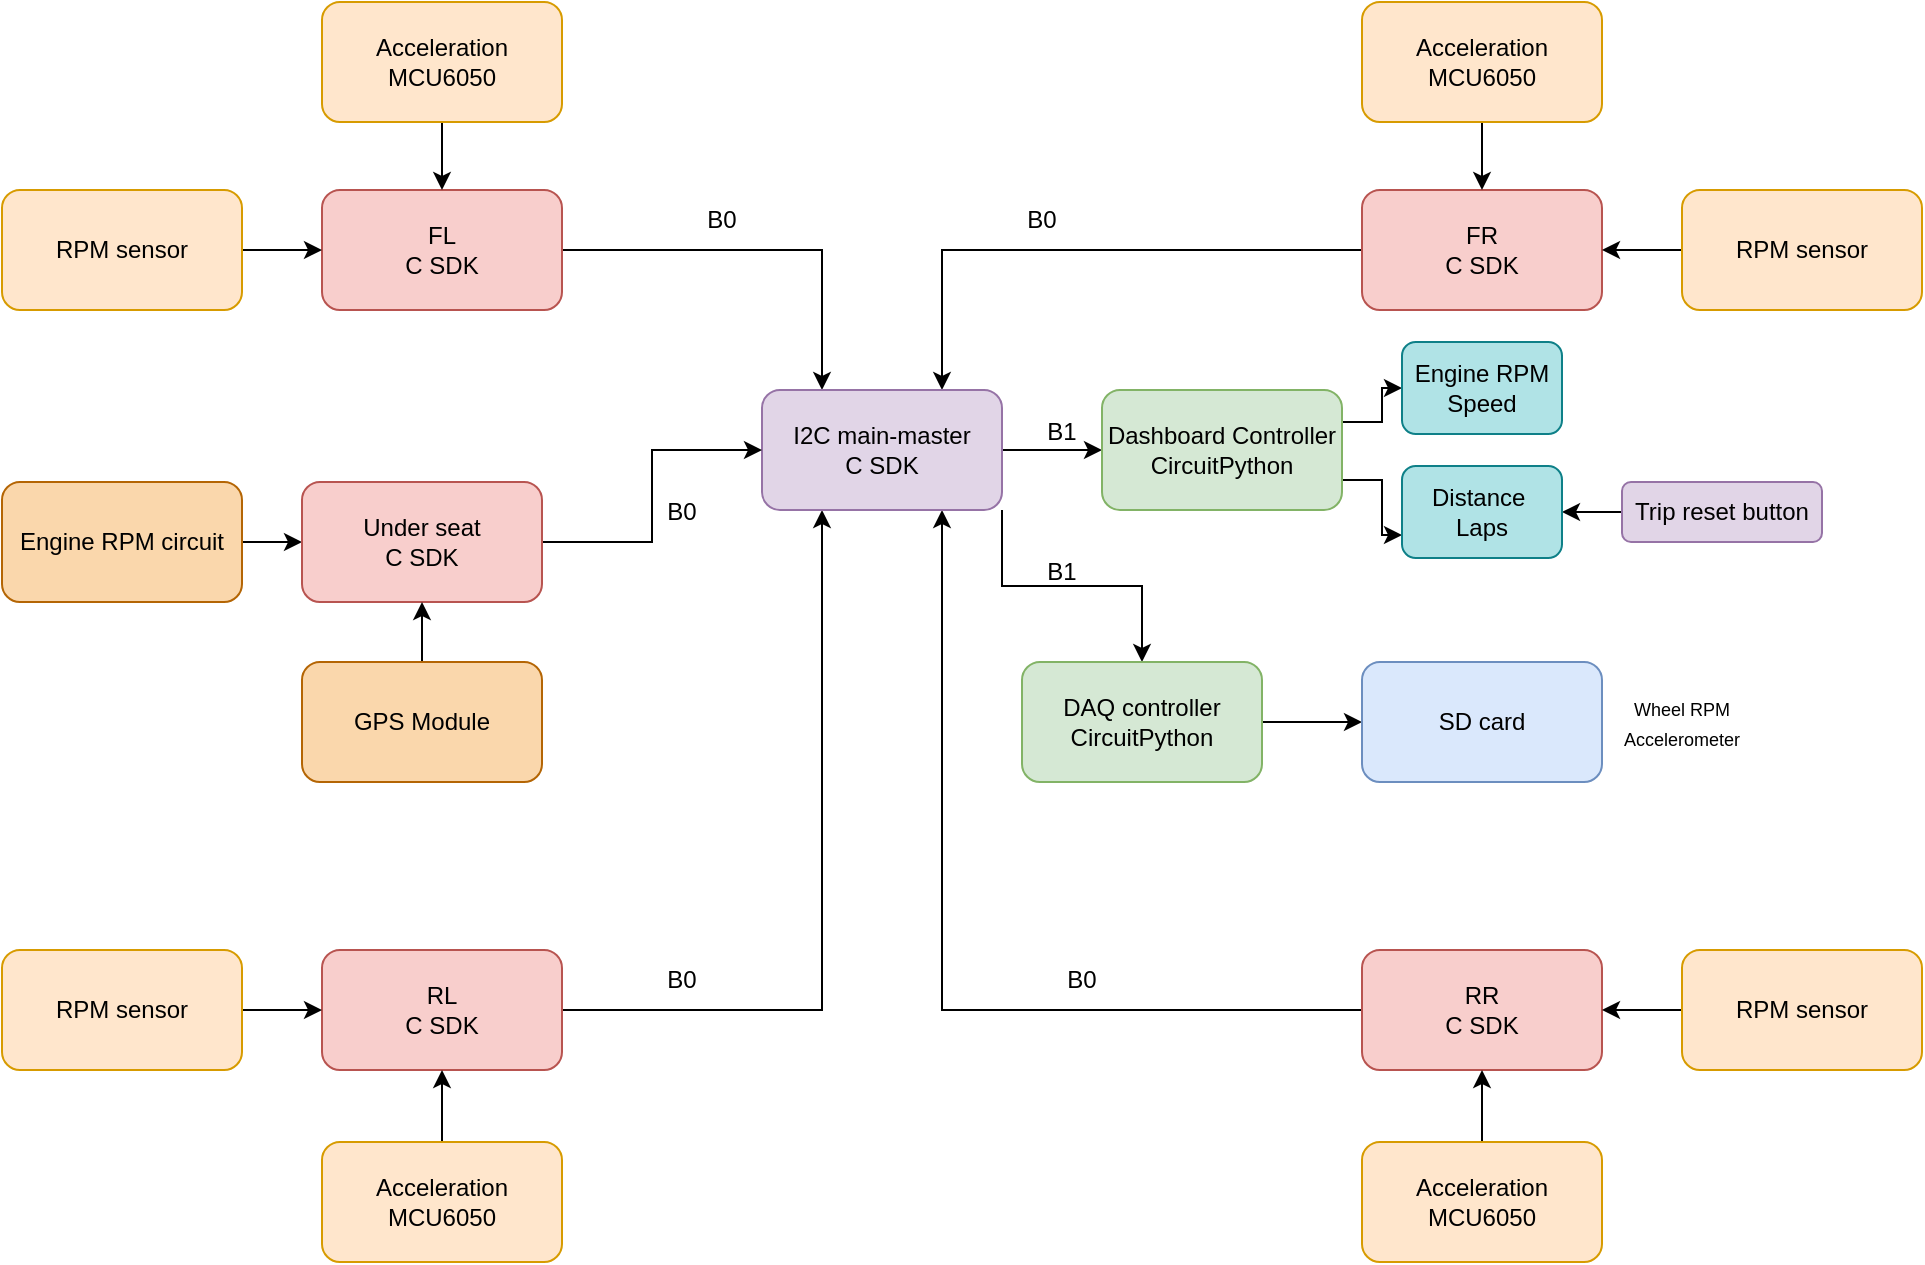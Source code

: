<mxfile version="17.4.2" type="device"><diagram id="gRHlfSrjMO7PGieBnZXt" name="Page-1"><mxGraphModel dx="1020" dy="647" grid="1" gridSize="10" guides="1" tooltips="1" connect="1" arrows="1" fold="1" page="1" pageScale="1" pageWidth="1169" pageHeight="827" math="0" shadow="0"><root><mxCell id="0"/><mxCell id="1" parent="0"/><mxCell id="ZzQbC6vynp7jFxFIa725-16" style="edgeStyle=orthogonalEdgeStyle;rounded=0;orthogonalLoop=1;jettySize=auto;html=1;exitX=0;exitY=0.5;exitDx=0;exitDy=0;" parent="1" source="ZzQbC6vynp7jFxFIa725-9" target="ZzQbC6vynp7jFxFIa725-1" edge="1"><mxGeometry relative="1" as="geometry"><Array as="points"><mxPoint x="540" y="224"/></Array></mxGeometry></mxCell><mxCell id="ZzQbC6vynp7jFxFIa725-17" style="edgeStyle=orthogonalEdgeStyle;rounded=0;orthogonalLoop=1;jettySize=auto;html=1;exitX=1;exitY=0.5;exitDx=0;exitDy=0;entryX=0.25;entryY=0;entryDx=0;entryDy=0;" parent="1" source="ZzQbC6vynp7jFxFIa725-2" target="ZzQbC6vynp7jFxFIa725-1" edge="1"><mxGeometry relative="1" as="geometry"/></mxCell><mxCell id="ZzQbC6vynp7jFxFIa725-18" style="edgeStyle=orthogonalEdgeStyle;rounded=0;orthogonalLoop=1;jettySize=auto;html=1;exitX=1;exitY=0.5;exitDx=0;exitDy=0;entryX=0.25;entryY=1;entryDx=0;entryDy=0;" parent="1" source="ZzQbC6vynp7jFxFIa725-11" target="ZzQbC6vynp7jFxFIa725-1" edge="1"><mxGeometry relative="1" as="geometry"/></mxCell><mxCell id="ZzQbC6vynp7jFxFIa725-19" style="edgeStyle=orthogonalEdgeStyle;rounded=0;orthogonalLoop=1;jettySize=auto;html=1;exitX=0;exitY=0.5;exitDx=0;exitDy=0;entryX=0.75;entryY=1;entryDx=0;entryDy=0;" parent="1" source="ZzQbC6vynp7jFxFIa725-10" target="ZzQbC6vynp7jFxFIa725-1" edge="1"><mxGeometry relative="1" as="geometry"/></mxCell><mxCell id="ZzQbC6vynp7jFxFIa725-20" style="edgeStyle=orthogonalEdgeStyle;rounded=0;orthogonalLoop=1;jettySize=auto;html=1;exitX=1;exitY=1;exitDx=0;exitDy=0;" parent="1" source="ZzQbC6vynp7jFxFIa725-1" target="ZzQbC6vynp7jFxFIa725-8" edge="1"><mxGeometry relative="1" as="geometry"/></mxCell><mxCell id="ZzQbC6vynp7jFxFIa725-21" style="edgeStyle=orthogonalEdgeStyle;rounded=0;orthogonalLoop=1;jettySize=auto;html=1;entryX=0;entryY=0.5;entryDx=0;entryDy=0;" parent="1" source="ZzQbC6vynp7jFxFIa725-1" target="ZzQbC6vynp7jFxFIa725-7" edge="1"><mxGeometry relative="1" as="geometry"/></mxCell><mxCell id="ZzQbC6vynp7jFxFIa725-1" value="I2C main-master&lt;br&gt;C SDK" style="rounded=1;whiteSpace=wrap;html=1;fillColor=#e1d5e7;strokeColor=#9673a6;" parent="1" vertex="1"><mxGeometry x="450" y="294" width="120" height="60" as="geometry"/></mxCell><mxCell id="ZzQbC6vynp7jFxFIa725-2" value="FL&lt;br&gt;C SDK" style="rounded=1;whiteSpace=wrap;html=1;fillColor=#f8cecc;strokeColor=#b85450;" parent="1" vertex="1"><mxGeometry x="230" y="194" width="120" height="60" as="geometry"/></mxCell><mxCell id="ZzQbC6vynp7jFxFIa725-42" style="edgeStyle=orthogonalEdgeStyle;rounded=0;orthogonalLoop=1;jettySize=auto;html=1;entryX=0;entryY=0.5;entryDx=0;entryDy=0;" parent="1" source="ZzQbC6vynp7jFxFIa725-7" target="ZzQbC6vynp7jFxFIa725-41" edge="1"><mxGeometry relative="1" as="geometry"><Array as="points"><mxPoint x="760" y="310"/><mxPoint x="760" y="293"/></Array></mxGeometry></mxCell><mxCell id="WUKwGQJwnZ3-P6C1YwVi-5" style="edgeStyle=orthogonalEdgeStyle;rounded=0;orthogonalLoop=1;jettySize=auto;html=1;exitX=1;exitY=0.75;exitDx=0;exitDy=0;entryX=0;entryY=0.75;entryDx=0;entryDy=0;" edge="1" parent="1" source="ZzQbC6vynp7jFxFIa725-7" target="WUKwGQJwnZ3-P6C1YwVi-3"><mxGeometry relative="1" as="geometry"/></mxCell><mxCell id="ZzQbC6vynp7jFxFIa725-7" value="Dashboard Controller&lt;br&gt;CircuitPython" style="rounded=1;whiteSpace=wrap;html=1;fillColor=#d5e8d4;strokeColor=#82b366;" parent="1" vertex="1"><mxGeometry x="620" y="294" width="120" height="60" as="geometry"/></mxCell><mxCell id="ZzQbC6vynp7jFxFIa725-39" style="edgeStyle=orthogonalEdgeStyle;rounded=0;orthogonalLoop=1;jettySize=auto;html=1;" parent="1" source="ZzQbC6vynp7jFxFIa725-8" target="ZzQbC6vynp7jFxFIa725-38" edge="1"><mxGeometry relative="1" as="geometry"/></mxCell><mxCell id="ZzQbC6vynp7jFxFIa725-8" value="DAQ controller&lt;br&gt;CircuitPython" style="rounded=1;whiteSpace=wrap;html=1;fillColor=#d5e8d4;strokeColor=#82b366;" parent="1" vertex="1"><mxGeometry x="580" y="430" width="120" height="60" as="geometry"/></mxCell><mxCell id="ZzQbC6vynp7jFxFIa725-9" value="FR&lt;br&gt;C SDK" style="rounded=1;whiteSpace=wrap;html=1;fillColor=#f8cecc;strokeColor=#b85450;" parent="1" vertex="1"><mxGeometry x="750" y="194" width="120" height="60" as="geometry"/></mxCell><mxCell id="ZzQbC6vynp7jFxFIa725-10" value="RR&lt;br&gt;C SDK" style="rounded=1;whiteSpace=wrap;html=1;fillColor=#f8cecc;strokeColor=#b85450;" parent="1" vertex="1"><mxGeometry x="750" y="574" width="120" height="60" as="geometry"/></mxCell><mxCell id="ZzQbC6vynp7jFxFIa725-11" value="RL&lt;br&gt;C SDK" style="rounded=1;whiteSpace=wrap;html=1;fillColor=#f8cecc;strokeColor=#b85450;" parent="1" vertex="1"><mxGeometry x="230" y="574" width="120" height="60" as="geometry"/></mxCell><mxCell id="ZzQbC6vynp7jFxFIa725-35" style="edgeStyle=orthogonalEdgeStyle;rounded=0;orthogonalLoop=1;jettySize=auto;html=1;entryX=0.5;entryY=0;entryDx=0;entryDy=0;" parent="1" source="ZzQbC6vynp7jFxFIa725-22" target="ZzQbC6vynp7jFxFIa725-2" edge="1"><mxGeometry relative="1" as="geometry"/></mxCell><mxCell id="ZzQbC6vynp7jFxFIa725-22" value="Acceleration&lt;br&gt;MCU6050" style="rounded=1;whiteSpace=wrap;html=1;fillColor=#ffe6cc;strokeColor=#d79b00;" parent="1" vertex="1"><mxGeometry x="230" y="100" width="120" height="60" as="geometry"/></mxCell><mxCell id="ZzQbC6vynp7jFxFIa725-34" style="edgeStyle=orthogonalEdgeStyle;rounded=0;orthogonalLoop=1;jettySize=auto;html=1;entryX=0;entryY=0.5;entryDx=0;entryDy=0;" parent="1" source="ZzQbC6vynp7jFxFIa725-23" target="ZzQbC6vynp7jFxFIa725-2" edge="1"><mxGeometry relative="1" as="geometry"/></mxCell><mxCell id="ZzQbC6vynp7jFxFIa725-23" value="RPM sensor" style="rounded=1;whiteSpace=wrap;html=1;fillColor=#ffe6cc;strokeColor=#d79b00;" parent="1" vertex="1"><mxGeometry x="70" y="194" width="120" height="60" as="geometry"/></mxCell><mxCell id="ZzQbC6vynp7jFxFIa725-33" style="edgeStyle=orthogonalEdgeStyle;rounded=0;orthogonalLoop=1;jettySize=auto;html=1;entryX=0.5;entryY=1;entryDx=0;entryDy=0;" parent="1" source="ZzQbC6vynp7jFxFIa725-24" target="ZzQbC6vynp7jFxFIa725-11" edge="1"><mxGeometry relative="1" as="geometry"/></mxCell><mxCell id="ZzQbC6vynp7jFxFIa725-24" value="Acceleration&lt;br&gt;MCU6050" style="rounded=1;whiteSpace=wrap;html=1;fillColor=#ffe6cc;strokeColor=#d79b00;" parent="1" vertex="1"><mxGeometry x="230" y="670" width="120" height="60" as="geometry"/></mxCell><mxCell id="ZzQbC6vynp7jFxFIa725-36" style="edgeStyle=orthogonalEdgeStyle;rounded=0;orthogonalLoop=1;jettySize=auto;html=1;entryX=0.5;entryY=0;entryDx=0;entryDy=0;" parent="1" source="ZzQbC6vynp7jFxFIa725-25" target="ZzQbC6vynp7jFxFIa725-9" edge="1"><mxGeometry relative="1" as="geometry"/></mxCell><mxCell id="ZzQbC6vynp7jFxFIa725-25" value="Acceleration&lt;br&gt;MCU6050" style="rounded=1;whiteSpace=wrap;html=1;fillColor=#ffe6cc;strokeColor=#d79b00;" parent="1" vertex="1"><mxGeometry x="750" y="100" width="120" height="60" as="geometry"/></mxCell><mxCell id="ZzQbC6vynp7jFxFIa725-30" style="edgeStyle=orthogonalEdgeStyle;rounded=0;orthogonalLoop=1;jettySize=auto;html=1;entryX=0.5;entryY=1;entryDx=0;entryDy=0;" parent="1" source="ZzQbC6vynp7jFxFIa725-26" target="ZzQbC6vynp7jFxFIa725-10" edge="1"><mxGeometry relative="1" as="geometry"/></mxCell><mxCell id="ZzQbC6vynp7jFxFIa725-26" value="Acceleration&lt;br&gt;MCU6050" style="rounded=1;whiteSpace=wrap;html=1;fillColor=#ffe6cc;strokeColor=#d79b00;" parent="1" vertex="1"><mxGeometry x="750" y="670" width="120" height="60" as="geometry"/></mxCell><mxCell id="ZzQbC6vynp7jFxFIa725-37" style="edgeStyle=orthogonalEdgeStyle;rounded=0;orthogonalLoop=1;jettySize=auto;html=1;" parent="1" source="ZzQbC6vynp7jFxFIa725-27" target="ZzQbC6vynp7jFxFIa725-9" edge="1"><mxGeometry relative="1" as="geometry"/></mxCell><mxCell id="ZzQbC6vynp7jFxFIa725-27" value="RPM sensor" style="rounded=1;whiteSpace=wrap;html=1;fillColor=#ffe6cc;strokeColor=#d79b00;" parent="1" vertex="1"><mxGeometry x="910" y="194" width="120" height="60" as="geometry"/></mxCell><mxCell id="ZzQbC6vynp7jFxFIa725-32" style="edgeStyle=orthogonalEdgeStyle;rounded=0;orthogonalLoop=1;jettySize=auto;html=1;entryX=0;entryY=0.5;entryDx=0;entryDy=0;" parent="1" source="ZzQbC6vynp7jFxFIa725-28" target="ZzQbC6vynp7jFxFIa725-11" edge="1"><mxGeometry relative="1" as="geometry"/></mxCell><mxCell id="ZzQbC6vynp7jFxFIa725-28" value="RPM sensor" style="rounded=1;whiteSpace=wrap;html=1;fillColor=#ffe6cc;strokeColor=#d79b00;" parent="1" vertex="1"><mxGeometry x="70" y="574" width="120" height="60" as="geometry"/></mxCell><mxCell id="ZzQbC6vynp7jFxFIa725-31" style="edgeStyle=orthogonalEdgeStyle;rounded=0;orthogonalLoop=1;jettySize=auto;html=1;" parent="1" source="ZzQbC6vynp7jFxFIa725-29" target="ZzQbC6vynp7jFxFIa725-10" edge="1"><mxGeometry relative="1" as="geometry"/></mxCell><mxCell id="ZzQbC6vynp7jFxFIa725-29" value="RPM sensor" style="rounded=1;whiteSpace=wrap;html=1;fillColor=#ffe6cc;strokeColor=#d79b00;" parent="1" vertex="1"><mxGeometry x="910" y="574" width="120" height="60" as="geometry"/></mxCell><mxCell id="ZzQbC6vynp7jFxFIa725-38" value="SD card" style="rounded=1;whiteSpace=wrap;html=1;fillColor=#dae8fc;strokeColor=#6c8ebf;" parent="1" vertex="1"><mxGeometry x="750" y="430" width="120" height="60" as="geometry"/></mxCell><mxCell id="ZzQbC6vynp7jFxFIa725-41" value="Engine RPM&lt;br&gt;Speed" style="rounded=1;whiteSpace=wrap;html=1;fillColor=#b0e3e6;strokeColor=#0e8088;" parent="1" vertex="1"><mxGeometry x="770" y="270" width="80" height="46" as="geometry"/></mxCell><mxCell id="ZzQbC6vynp7jFxFIa725-50" style="edgeStyle=orthogonalEdgeStyle;rounded=0;orthogonalLoop=1;jettySize=auto;html=1;entryX=0;entryY=0.5;entryDx=0;entryDy=0;" parent="1" source="ZzQbC6vynp7jFxFIa725-47" target="ZzQbC6vynp7jFxFIa725-48" edge="1"><mxGeometry relative="1" as="geometry"/></mxCell><mxCell id="ZzQbC6vynp7jFxFIa725-47" value="Engine RPM circuit" style="rounded=1;whiteSpace=wrap;html=1;fillColor=#fad7ac;strokeColor=#b46504;" parent="1" vertex="1"><mxGeometry x="70" y="340" width="120" height="60" as="geometry"/></mxCell><mxCell id="ZzQbC6vynp7jFxFIa725-52" style="edgeStyle=orthogonalEdgeStyle;rounded=0;orthogonalLoop=1;jettySize=auto;html=1;entryX=0;entryY=0.5;entryDx=0;entryDy=0;" parent="1" source="ZzQbC6vynp7jFxFIa725-48" target="ZzQbC6vynp7jFxFIa725-1" edge="1"><mxGeometry relative="1" as="geometry"/></mxCell><mxCell id="ZzQbC6vynp7jFxFIa725-48" value="Under seat&lt;br&gt;C SDK&lt;br&gt;" style="rounded=1;whiteSpace=wrap;html=1;fillColor=#f8cecc;strokeColor=#b85450;" parent="1" vertex="1"><mxGeometry x="220" y="340" width="120" height="60" as="geometry"/></mxCell><mxCell id="ZzQbC6vynp7jFxFIa725-51" style="edgeStyle=orthogonalEdgeStyle;rounded=0;orthogonalLoop=1;jettySize=auto;html=1;entryX=0.5;entryY=1;entryDx=0;entryDy=0;" parent="1" source="ZzQbC6vynp7jFxFIa725-49" target="ZzQbC6vynp7jFxFIa725-48" edge="1"><mxGeometry relative="1" as="geometry"/></mxCell><mxCell id="ZzQbC6vynp7jFxFIa725-49" value="GPS Module" style="rounded=1;whiteSpace=wrap;html=1;fillColor=#fad7ac;strokeColor=#b46504;" parent="1" vertex="1"><mxGeometry x="220" y="430" width="120" height="60" as="geometry"/></mxCell><mxCell id="ZzQbC6vynp7jFxFIa725-53" value="B0" style="text;html=1;strokeColor=none;fillColor=none;align=center;verticalAlign=middle;whiteSpace=wrap;rounded=0;" parent="1" vertex="1"><mxGeometry x="400" y="194" width="60" height="30" as="geometry"/></mxCell><mxCell id="ZzQbC6vynp7jFxFIa725-54" value="B0" style="text;html=1;strokeColor=none;fillColor=none;align=center;verticalAlign=middle;whiteSpace=wrap;rounded=0;" parent="1" vertex="1"><mxGeometry x="380" y="340" width="60" height="30" as="geometry"/></mxCell><mxCell id="ZzQbC6vynp7jFxFIa725-56" value="B0" style="text;html=1;strokeColor=none;fillColor=none;align=center;verticalAlign=middle;whiteSpace=wrap;rounded=0;" parent="1" vertex="1"><mxGeometry x="560" y="194" width="60" height="30" as="geometry"/></mxCell><mxCell id="ZzQbC6vynp7jFxFIa725-57" value="B0" style="text;html=1;strokeColor=none;fillColor=none;align=center;verticalAlign=middle;whiteSpace=wrap;rounded=0;" parent="1" vertex="1"><mxGeometry x="380" y="574" width="60" height="30" as="geometry"/></mxCell><mxCell id="ZzQbC6vynp7jFxFIa725-58" value="B0" style="text;html=1;strokeColor=none;fillColor=none;align=center;verticalAlign=middle;whiteSpace=wrap;rounded=0;" parent="1" vertex="1"><mxGeometry x="580" y="574" width="60" height="30" as="geometry"/></mxCell><mxCell id="ZzQbC6vynp7jFxFIa725-59" value="B1" style="text;html=1;strokeColor=none;fillColor=none;align=center;verticalAlign=middle;whiteSpace=wrap;rounded=0;" parent="1" vertex="1"><mxGeometry x="570" y="300" width="60" height="30" as="geometry"/></mxCell><mxCell id="ZzQbC6vynp7jFxFIa725-60" value="B1" style="text;html=1;strokeColor=none;fillColor=none;align=center;verticalAlign=middle;whiteSpace=wrap;rounded=0;" parent="1" vertex="1"><mxGeometry x="570" y="370" width="60" height="30" as="geometry"/></mxCell><mxCell id="WUKwGQJwnZ3-P6C1YwVi-7" style="edgeStyle=orthogonalEdgeStyle;rounded=0;orthogonalLoop=1;jettySize=auto;html=1;entryX=1;entryY=0.5;entryDx=0;entryDy=0;fontSize=9;" edge="1" parent="1" source="WUKwGQJwnZ3-P6C1YwVi-1" target="WUKwGQJwnZ3-P6C1YwVi-3"><mxGeometry relative="1" as="geometry"/></mxCell><mxCell id="WUKwGQJwnZ3-P6C1YwVi-1" value="Trip reset button" style="rounded=1;whiteSpace=wrap;html=1;fillColor=#e1d5e7;strokeColor=#9673a6;" vertex="1" parent="1"><mxGeometry x="880" y="340" width="100" height="30" as="geometry"/></mxCell><mxCell id="WUKwGQJwnZ3-P6C1YwVi-3" value="Distance&amp;nbsp;&lt;br&gt;Laps" style="rounded=1;whiteSpace=wrap;html=1;fillColor=#b0e3e6;strokeColor=#0e8088;" vertex="1" parent="1"><mxGeometry x="770" y="332" width="80" height="46" as="geometry"/></mxCell><mxCell id="WUKwGQJwnZ3-P6C1YwVi-6" value="&lt;font style=&quot;font-size: 9px&quot;&gt;Wheel RPM&lt;br&gt;Accelerometer&lt;/font&gt;" style="text;html=1;strokeColor=none;fillColor=none;align=center;verticalAlign=middle;whiteSpace=wrap;rounded=0;" vertex="1" parent="1"><mxGeometry x="860" y="435" width="100" height="50" as="geometry"/></mxCell></root></mxGraphModel></diagram></mxfile>